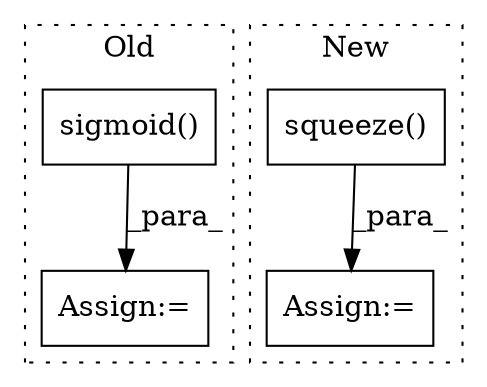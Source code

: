 digraph G {
subgraph cluster0 {
1 [label="sigmoid()" a="75" s="2054" l="13" shape="box"];
3 [label="Assign:=" a="68" s="2051" l="3" shape="box"];
label = "Old";
style="dotted";
}
subgraph cluster1 {
2 [label="squeeze()" a="75" s="2918" l="23" shape="box"];
4 [label="Assign:=" a="68" s="2915" l="3" shape="box"];
label = "New";
style="dotted";
}
1 -> 3 [label="_para_"];
2 -> 4 [label="_para_"];
}